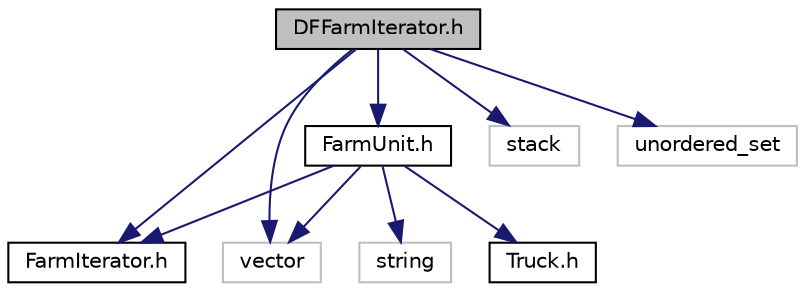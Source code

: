 digraph "DFFarmIterator.h"
{
 // LATEX_PDF_SIZE
  edge [fontname="Helvetica",fontsize="10",labelfontname="Helvetica",labelfontsize="10"];
  node [fontname="Helvetica",fontsize="10",shape=record];
  Node1 [label="DFFarmIterator.h",height=0.2,width=0.4,color="black", fillcolor="grey75", style="filled", fontcolor="black",tooltip="Class definition for Component 5 - Iterator (ConcreteIterator)"];
  Node1 -> Node2 [color="midnightblue",fontsize="10",style="solid"];
  Node2 [label="FarmIterator.h",height=0.2,width=0.4,color="black", fillcolor="white", style="filled",URL="$FarmIterator_8h.html",tooltip="Class definition for Component 5 - Iterator (Iterator)"];
  Node1 -> Node3 [color="midnightblue",fontsize="10",style="solid"];
  Node3 [label="FarmUnit.h",height=0.2,width=0.4,color="black", fillcolor="white", style="filled",URL="$FarmUnit_8h.html",tooltip="Class definition for Component 1 - Composite (Component) and Component 5 - Iterator (Aggregate)"];
  Node3 -> Node4 [color="midnightblue",fontsize="10",style="solid"];
  Node4 [label="vector",height=0.2,width=0.4,color="grey75", fillcolor="white", style="filled",tooltip=" "];
  Node3 -> Node5 [color="midnightblue",fontsize="10",style="solid"];
  Node5 [label="string",height=0.2,width=0.4,color="grey75", fillcolor="white", style="filled",tooltip=" "];
  Node3 -> Node6 [color="midnightblue",fontsize="10",style="solid"];
  Node6 [label="Truck.h",height=0.2,width=0.4,color="black", fillcolor="white", style="filled",URL="$Truck_8h.html",tooltip="Class definition for Component 4 - Observer (Observer)"];
  Node3 -> Node2 [color="midnightblue",fontsize="10",style="solid"];
  Node1 -> Node7 [color="midnightblue",fontsize="10",style="solid"];
  Node7 [label="stack",height=0.2,width=0.4,color="grey75", fillcolor="white", style="filled",tooltip=" "];
  Node1 -> Node4 [color="midnightblue",fontsize="10",style="solid"];
  Node1 -> Node8 [color="midnightblue",fontsize="10",style="solid"];
  Node8 [label="unordered_set",height=0.2,width=0.4,color="grey75", fillcolor="white", style="filled",tooltip=" "];
}
